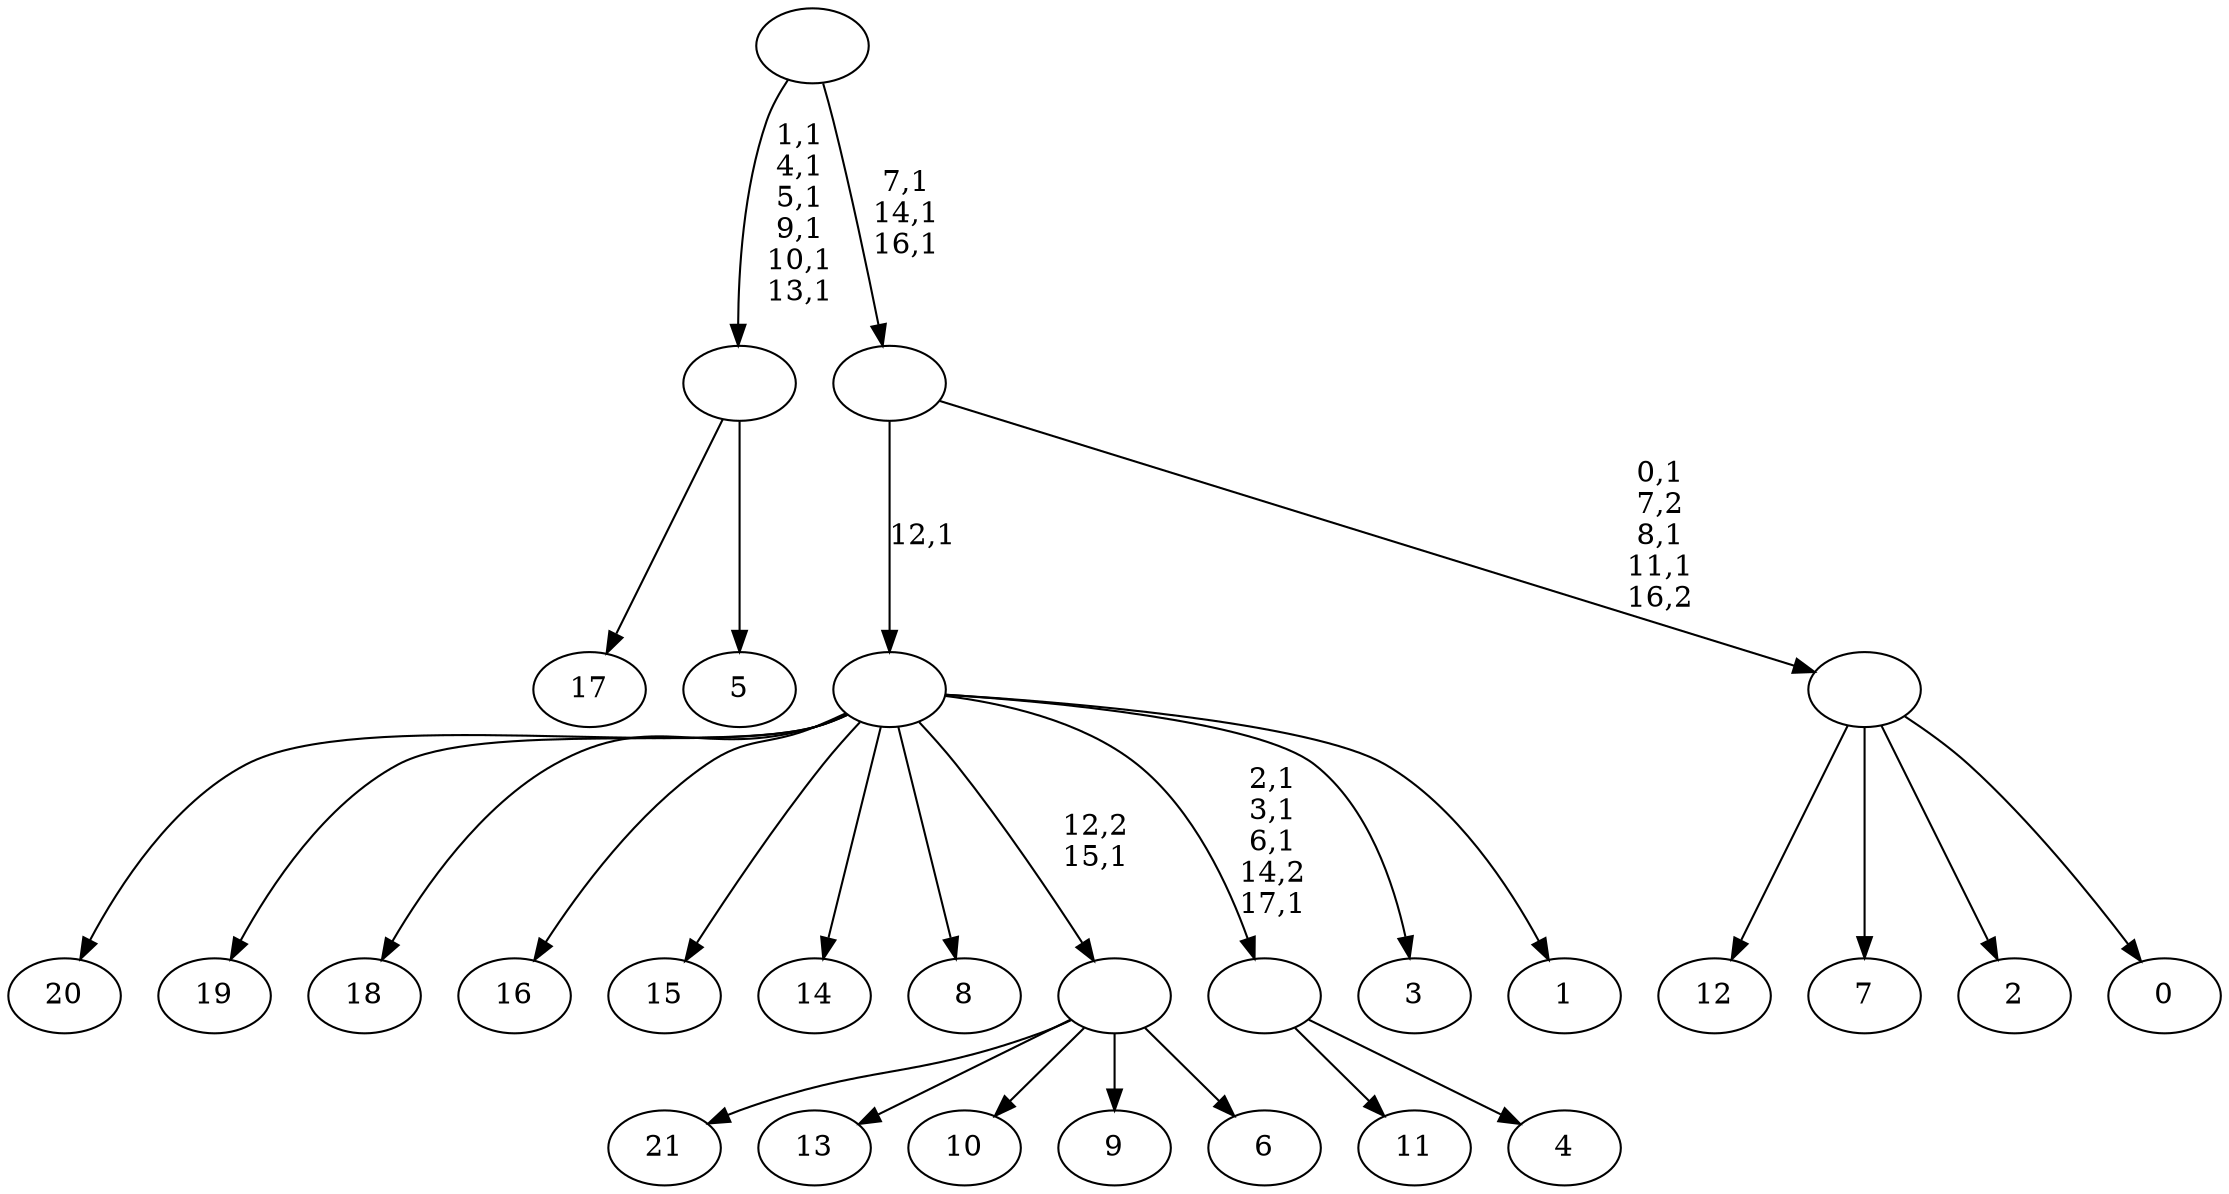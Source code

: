 digraph T {
	40 [label="21"]
	39 [label="20"]
	38 [label="19"]
	37 [label="18"]
	36 [label="17"]
	35 [label="16"]
	34 [label="15"]
	33 [label="14"]
	32 [label="13"]
	31 [label="12"]
	30 [label="11"]
	29 [label="10"]
	28 [label="9"]
	27 [label="8"]
	26 [label="7"]
	25 [label="6"]
	24 [label=""]
	23 [label="5"]
	22 [label=""]
	16 [label="4"]
	15 [label=""]
	11 [label="3"]
	10 [label="2"]
	9 [label="1"]
	8 [label=""]
	7 [label="0"]
	6 [label=""]
	3 [label=""]
	0 [label=""]
	24 -> 40 [label=""]
	24 -> 32 [label=""]
	24 -> 29 [label=""]
	24 -> 28 [label=""]
	24 -> 25 [label=""]
	22 -> 36 [label=""]
	22 -> 23 [label=""]
	15 -> 30 [label=""]
	15 -> 16 [label=""]
	8 -> 15 [label="2,1\n3,1\n6,1\n14,2\n17,1"]
	8 -> 39 [label=""]
	8 -> 38 [label=""]
	8 -> 37 [label=""]
	8 -> 35 [label=""]
	8 -> 34 [label=""]
	8 -> 33 [label=""]
	8 -> 27 [label=""]
	8 -> 24 [label="12,2\n15,1"]
	8 -> 11 [label=""]
	8 -> 9 [label=""]
	6 -> 31 [label=""]
	6 -> 26 [label=""]
	6 -> 10 [label=""]
	6 -> 7 [label=""]
	3 -> 6 [label="0,1\n7,2\n8,1\n11,1\n16,2"]
	3 -> 8 [label="12,1"]
	0 -> 3 [label="7,1\n14,1\n16,1"]
	0 -> 22 [label="1,1\n4,1\n5,1\n9,1\n10,1\n13,1"]
}

